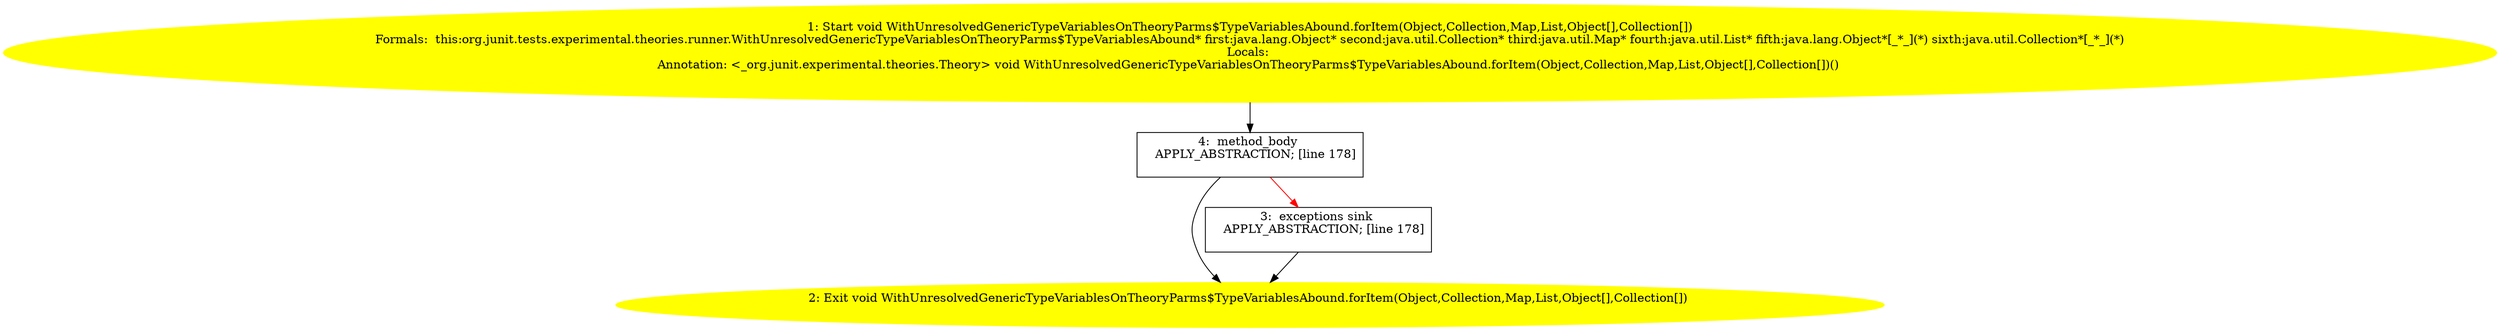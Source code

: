 /* @generated */
digraph cfg {
"org.junit.tests.experimental.theories.runner.WithUnresolvedGenericTypeVariablesOnTheoryParms$TypeVar.4903895887a00897059b9e34c6605098_1" [label="1: Start void WithUnresolvedGenericTypeVariablesOnTheoryParms$TypeVariablesAbound.forItem(Object,Collection,Map,List,Object[],Collection[])\nFormals:  this:org.junit.tests.experimental.theories.runner.WithUnresolvedGenericTypeVariablesOnTheoryParms$TypeVariablesAbound* first:java.lang.Object* second:java.util.Collection* third:java.util.Map* fourth:java.util.List* fifth:java.lang.Object*[_*_](*) sixth:java.util.Collection*[_*_](*)\nLocals: \nAnnotation: <_org.junit.experimental.theories.Theory> void WithUnresolvedGenericTypeVariablesOnTheoryParms$TypeVariablesAbound.forItem(Object,Collection,Map,List,Object[],Collection[])() \n  " color=yellow style=filled]
	

	 "org.junit.tests.experimental.theories.runner.WithUnresolvedGenericTypeVariablesOnTheoryParms$TypeVar.4903895887a00897059b9e34c6605098_1" -> "org.junit.tests.experimental.theories.runner.WithUnresolvedGenericTypeVariablesOnTheoryParms$TypeVar.4903895887a00897059b9e34c6605098_4" ;
"org.junit.tests.experimental.theories.runner.WithUnresolvedGenericTypeVariablesOnTheoryParms$TypeVar.4903895887a00897059b9e34c6605098_2" [label="2: Exit void WithUnresolvedGenericTypeVariablesOnTheoryParms$TypeVariablesAbound.forItem(Object,Collection,Map,List,Object[],Collection[]) \n  " color=yellow style=filled]
	

"org.junit.tests.experimental.theories.runner.WithUnresolvedGenericTypeVariablesOnTheoryParms$TypeVar.4903895887a00897059b9e34c6605098_3" [label="3:  exceptions sink \n   APPLY_ABSTRACTION; [line 178]\n " shape="box"]
	

	 "org.junit.tests.experimental.theories.runner.WithUnresolvedGenericTypeVariablesOnTheoryParms$TypeVar.4903895887a00897059b9e34c6605098_3" -> "org.junit.tests.experimental.theories.runner.WithUnresolvedGenericTypeVariablesOnTheoryParms$TypeVar.4903895887a00897059b9e34c6605098_2" ;
"org.junit.tests.experimental.theories.runner.WithUnresolvedGenericTypeVariablesOnTheoryParms$TypeVar.4903895887a00897059b9e34c6605098_4" [label="4:  method_body \n   APPLY_ABSTRACTION; [line 178]\n " shape="box"]
	

	 "org.junit.tests.experimental.theories.runner.WithUnresolvedGenericTypeVariablesOnTheoryParms$TypeVar.4903895887a00897059b9e34c6605098_4" -> "org.junit.tests.experimental.theories.runner.WithUnresolvedGenericTypeVariablesOnTheoryParms$TypeVar.4903895887a00897059b9e34c6605098_2" ;
	 "org.junit.tests.experimental.theories.runner.WithUnresolvedGenericTypeVariablesOnTheoryParms$TypeVar.4903895887a00897059b9e34c6605098_4" -> "org.junit.tests.experimental.theories.runner.WithUnresolvedGenericTypeVariablesOnTheoryParms$TypeVar.4903895887a00897059b9e34c6605098_3" [color="red" ];
}
